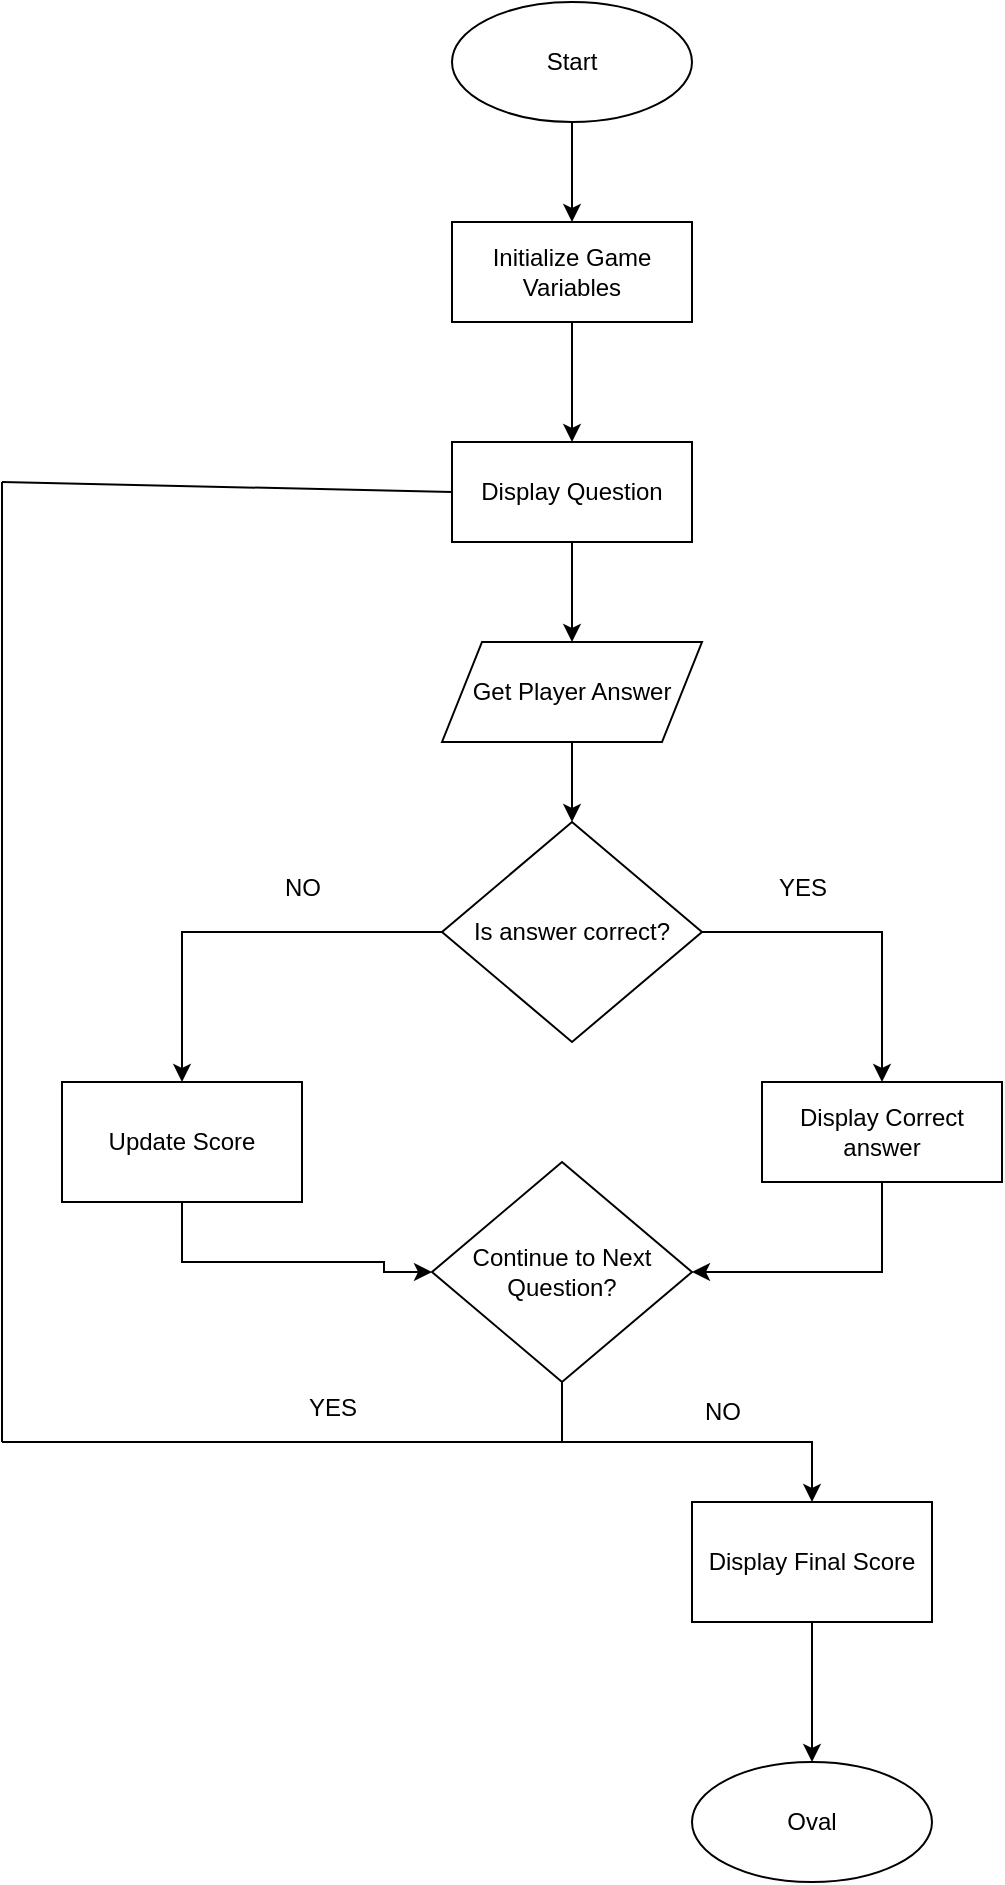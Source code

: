 <mxfile version="24.7.5">
  <diagram name="Page-1" id="mM509Y4ktthRl-mzauLd">
    <mxGraphModel dx="1354" dy="704" grid="1" gridSize="10" guides="1" tooltips="1" connect="1" arrows="1" fold="1" page="1" pageScale="1" pageWidth="850" pageHeight="1100" math="0" shadow="0">
      <root>
        <mxCell id="0" />
        <mxCell id="1" parent="0" />
        <mxCell id="pquyDXdbb19FtTBMJt0e-13" value="" style="edgeStyle=orthogonalEdgeStyle;rounded=0;orthogonalLoop=1;jettySize=auto;html=1;" edge="1" parent="1" source="pquyDXdbb19FtTBMJt0e-1" target="pquyDXdbb19FtTBMJt0e-2">
          <mxGeometry relative="1" as="geometry" />
        </mxCell>
        <mxCell id="pquyDXdbb19FtTBMJt0e-1" value="Start" style="ellipse;whiteSpace=wrap;html=1;" vertex="1" parent="1">
          <mxGeometry x="305" y="40" width="120" height="60" as="geometry" />
        </mxCell>
        <mxCell id="pquyDXdbb19FtTBMJt0e-14" value="" style="edgeStyle=orthogonalEdgeStyle;rounded=0;orthogonalLoop=1;jettySize=auto;html=1;" edge="1" parent="1" source="pquyDXdbb19FtTBMJt0e-2" target="pquyDXdbb19FtTBMJt0e-3">
          <mxGeometry relative="1" as="geometry" />
        </mxCell>
        <mxCell id="pquyDXdbb19FtTBMJt0e-2" value="Initialize Game Variables" style="rounded=0;whiteSpace=wrap;html=1;" vertex="1" parent="1">
          <mxGeometry x="305" y="150" width="120" height="50" as="geometry" />
        </mxCell>
        <mxCell id="pquyDXdbb19FtTBMJt0e-15" value="" style="edgeStyle=orthogonalEdgeStyle;rounded=0;orthogonalLoop=1;jettySize=auto;html=1;" edge="1" parent="1" source="pquyDXdbb19FtTBMJt0e-3" target="pquyDXdbb19FtTBMJt0e-4">
          <mxGeometry relative="1" as="geometry" />
        </mxCell>
        <mxCell id="pquyDXdbb19FtTBMJt0e-3" value="Display Question" style="rounded=0;whiteSpace=wrap;html=1;" vertex="1" parent="1">
          <mxGeometry x="305" y="260" width="120" height="50" as="geometry" />
        </mxCell>
        <mxCell id="pquyDXdbb19FtTBMJt0e-16" value="" style="edgeStyle=orthogonalEdgeStyle;rounded=0;orthogonalLoop=1;jettySize=auto;html=1;" edge="1" parent="1" source="pquyDXdbb19FtTBMJt0e-4" target="pquyDXdbb19FtTBMJt0e-5">
          <mxGeometry relative="1" as="geometry" />
        </mxCell>
        <mxCell id="pquyDXdbb19FtTBMJt0e-4" value="Get Player Answer" style="shape=parallelogram;perimeter=parallelogramPerimeter;whiteSpace=wrap;html=1;fixedSize=1;" vertex="1" parent="1">
          <mxGeometry x="300" y="360" width="130" height="50" as="geometry" />
        </mxCell>
        <mxCell id="pquyDXdbb19FtTBMJt0e-18" value="" style="edgeStyle=orthogonalEdgeStyle;rounded=0;orthogonalLoop=1;jettySize=auto;html=1;entryX=0.5;entryY=0;entryDx=0;entryDy=0;exitX=1;exitY=0.5;exitDx=0;exitDy=0;" edge="1" parent="1" source="pquyDXdbb19FtTBMJt0e-5" target="pquyDXdbb19FtTBMJt0e-7">
          <mxGeometry relative="1" as="geometry">
            <mxPoint x="520" y="506" as="sourcePoint" />
            <mxPoint x="535" y="505" as="targetPoint" />
          </mxGeometry>
        </mxCell>
        <mxCell id="pquyDXdbb19FtTBMJt0e-21" value="" style="edgeStyle=orthogonalEdgeStyle;rounded=0;orthogonalLoop=1;jettySize=auto;html=1;entryX=0.5;entryY=0;entryDx=0;entryDy=0;" edge="1" parent="1" source="pquyDXdbb19FtTBMJt0e-5" target="pquyDXdbb19FtTBMJt0e-6">
          <mxGeometry relative="1" as="geometry">
            <mxPoint x="195" y="505" as="targetPoint" />
          </mxGeometry>
        </mxCell>
        <mxCell id="pquyDXdbb19FtTBMJt0e-5" value="Is answer correct?" style="rhombus;whiteSpace=wrap;html=1;" vertex="1" parent="1">
          <mxGeometry x="300" y="450" width="130" height="110" as="geometry" />
        </mxCell>
        <mxCell id="pquyDXdbb19FtTBMJt0e-33" value="" style="edgeStyle=orthogonalEdgeStyle;rounded=0;orthogonalLoop=1;jettySize=auto;html=1;entryX=0;entryY=0.5;entryDx=0;entryDy=0;exitX=0.5;exitY=1;exitDx=0;exitDy=0;" edge="1" parent="1" source="pquyDXdbb19FtTBMJt0e-6" target="pquyDXdbb19FtTBMJt0e-8">
          <mxGeometry relative="1" as="geometry">
            <mxPoint x="270" y="760" as="targetPoint" />
            <Array as="points">
              <mxPoint x="170" y="670" />
              <mxPoint x="271" y="670" />
              <mxPoint x="271" y="675" />
            </Array>
          </mxGeometry>
        </mxCell>
        <mxCell id="pquyDXdbb19FtTBMJt0e-6" value="Update Score" style="rounded=0;whiteSpace=wrap;html=1;" vertex="1" parent="1">
          <mxGeometry x="110" y="580" width="120" height="60" as="geometry" />
        </mxCell>
        <mxCell id="pquyDXdbb19FtTBMJt0e-29" value="" style="edgeStyle=orthogonalEdgeStyle;rounded=0;orthogonalLoop=1;jettySize=auto;html=1;exitX=0.5;exitY=1;exitDx=0;exitDy=0;" edge="1" parent="1" source="pquyDXdbb19FtTBMJt0e-7" target="pquyDXdbb19FtTBMJt0e-8">
          <mxGeometry relative="1" as="geometry">
            <mxPoint x="430" y="750" as="targetPoint" />
          </mxGeometry>
        </mxCell>
        <mxCell id="pquyDXdbb19FtTBMJt0e-7" value="Display Correct answer" style="rounded=0;whiteSpace=wrap;html=1;" vertex="1" parent="1">
          <mxGeometry x="460" y="580" width="120" height="50" as="geometry" />
        </mxCell>
        <mxCell id="pquyDXdbb19FtTBMJt0e-30" value="" style="edgeStyle=orthogonalEdgeStyle;rounded=0;orthogonalLoop=1;jettySize=auto;html=1;" edge="1" parent="1" source="pquyDXdbb19FtTBMJt0e-8" target="pquyDXdbb19FtTBMJt0e-10">
          <mxGeometry relative="1" as="geometry" />
        </mxCell>
        <mxCell id="pquyDXdbb19FtTBMJt0e-8" value="Continue to Next Question?" style="rhombus;whiteSpace=wrap;html=1;" vertex="1" parent="1">
          <mxGeometry x="295" y="620" width="130" height="110" as="geometry" />
        </mxCell>
        <mxCell id="pquyDXdbb19FtTBMJt0e-31" value="" style="edgeStyle=orthogonalEdgeStyle;rounded=0;orthogonalLoop=1;jettySize=auto;html=1;" edge="1" parent="1" source="pquyDXdbb19FtTBMJt0e-10" target="pquyDXdbb19FtTBMJt0e-12">
          <mxGeometry relative="1" as="geometry" />
        </mxCell>
        <mxCell id="pquyDXdbb19FtTBMJt0e-10" value="Display Final Score" style="rounded=0;whiteSpace=wrap;html=1;" vertex="1" parent="1">
          <mxGeometry x="425" y="790" width="120" height="60" as="geometry" />
        </mxCell>
        <mxCell id="pquyDXdbb19FtTBMJt0e-12" value="Oval" style="ellipse;whiteSpace=wrap;html=1;" vertex="1" parent="1">
          <mxGeometry x="425" y="920" width="120" height="60" as="geometry" />
        </mxCell>
        <mxCell id="pquyDXdbb19FtTBMJt0e-34" value="YES" style="text;html=1;align=center;verticalAlign=middle;resizable=0;points=[];autosize=1;strokeColor=none;fillColor=none;" vertex="1" parent="1">
          <mxGeometry x="455" y="468" width="50" height="30" as="geometry" />
        </mxCell>
        <mxCell id="pquyDXdbb19FtTBMJt0e-35" value="NO" style="text;html=1;align=center;verticalAlign=middle;resizable=0;points=[];autosize=1;strokeColor=none;fillColor=none;" vertex="1" parent="1">
          <mxGeometry x="210" y="468" width="40" height="30" as="geometry" />
        </mxCell>
        <mxCell id="pquyDXdbb19FtTBMJt0e-37" value="" style="endArrow=none;html=1;rounded=0;" edge="1" parent="1">
          <mxGeometry width="50" height="50" relative="1" as="geometry">
            <mxPoint x="80" y="760" as="sourcePoint" />
            <mxPoint x="360" y="760" as="targetPoint" />
          </mxGeometry>
        </mxCell>
        <mxCell id="pquyDXdbb19FtTBMJt0e-38" value="" style="endArrow=none;html=1;rounded=0;" edge="1" parent="1">
          <mxGeometry width="50" height="50" relative="1" as="geometry">
            <mxPoint x="80" y="760" as="sourcePoint" />
            <mxPoint x="80" y="280" as="targetPoint" />
            <Array as="points" />
          </mxGeometry>
        </mxCell>
        <mxCell id="pquyDXdbb19FtTBMJt0e-42" value="" style="endArrow=none;html=1;rounded=0;entryX=0;entryY=0.5;entryDx=0;entryDy=0;" edge="1" parent="1" target="pquyDXdbb19FtTBMJt0e-3">
          <mxGeometry width="50" height="50" relative="1" as="geometry">
            <mxPoint x="80" y="280" as="sourcePoint" />
            <mxPoint x="130" y="230" as="targetPoint" />
          </mxGeometry>
        </mxCell>
        <mxCell id="pquyDXdbb19FtTBMJt0e-43" value="YES" style="text;html=1;align=center;verticalAlign=middle;resizable=0;points=[];autosize=1;strokeColor=none;fillColor=none;" vertex="1" parent="1">
          <mxGeometry x="220" y="728" width="50" height="30" as="geometry" />
        </mxCell>
        <mxCell id="pquyDXdbb19FtTBMJt0e-44" value="NO" style="text;html=1;align=center;verticalAlign=middle;resizable=0;points=[];autosize=1;strokeColor=none;fillColor=none;" vertex="1" parent="1">
          <mxGeometry x="420" y="730" width="40" height="30" as="geometry" />
        </mxCell>
      </root>
    </mxGraphModel>
  </diagram>
</mxfile>
